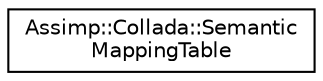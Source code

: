 digraph "Graphical Class Hierarchy"
{
  edge [fontname="Helvetica",fontsize="10",labelfontname="Helvetica",labelfontsize="10"];
  node [fontname="Helvetica",fontsize="10",shape=record];
  rankdir="LR";
  Node1 [label="Assimp::Collada::Semantic\lMappingTable",height=0.2,width=0.4,color="black", fillcolor="white", style="filled",URL="$struct_assimp_1_1_collada_1_1_semantic_mapping_table.html"];
}

